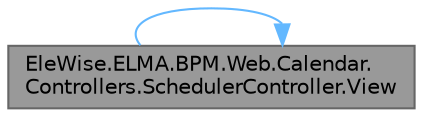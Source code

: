 digraph "EleWise.ELMA.BPM.Web.Calendar.Controllers.SchedulerController.View"
{
 // LATEX_PDF_SIZE
  bgcolor="transparent";
  edge [fontname=Helvetica,fontsize=10,labelfontname=Helvetica,labelfontsize=10];
  node [fontname=Helvetica,fontsize=10,shape=box,height=0.2,width=0.4];
  rankdir="LR";
  Node1 [id="Node000001",label="EleWise.ELMA.BPM.Web.Calendar.\lControllers.SchedulerController.View",height=0.2,width=0.4,color="gray40", fillcolor="grey60", style="filled", fontcolor="black",tooltip="Отрисовка"];
  Node1 -> Node1 [id="edge1_Node000001_Node000001",color="steelblue1",style="solid",tooltip=" "];
}
